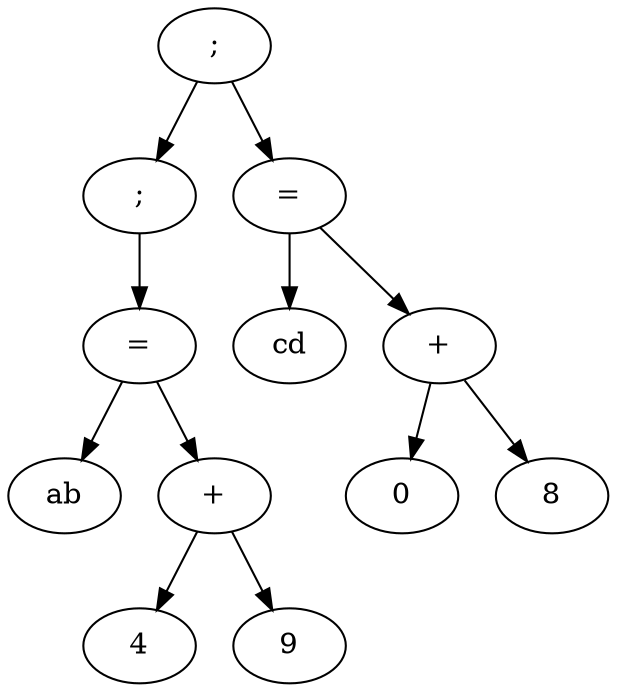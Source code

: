 digraph g {
0 [label=";"]
0 -> 1
0 -> 2
1 [label=";"]
1 -> 3
3 [label="="]
3 -> 5
3 -> 6
5 [label="ab"]
6 [label="+"]
6 -> 7
6 -> 8
7 [label="4"]
8 [label="9"]
2 [label="="]
2 -> 9
2 -> 10
9 [label="cd"]
10 [label="+"]
10 -> 11
10 -> 12
11 [label="0"]
12 [label="8"]
}
